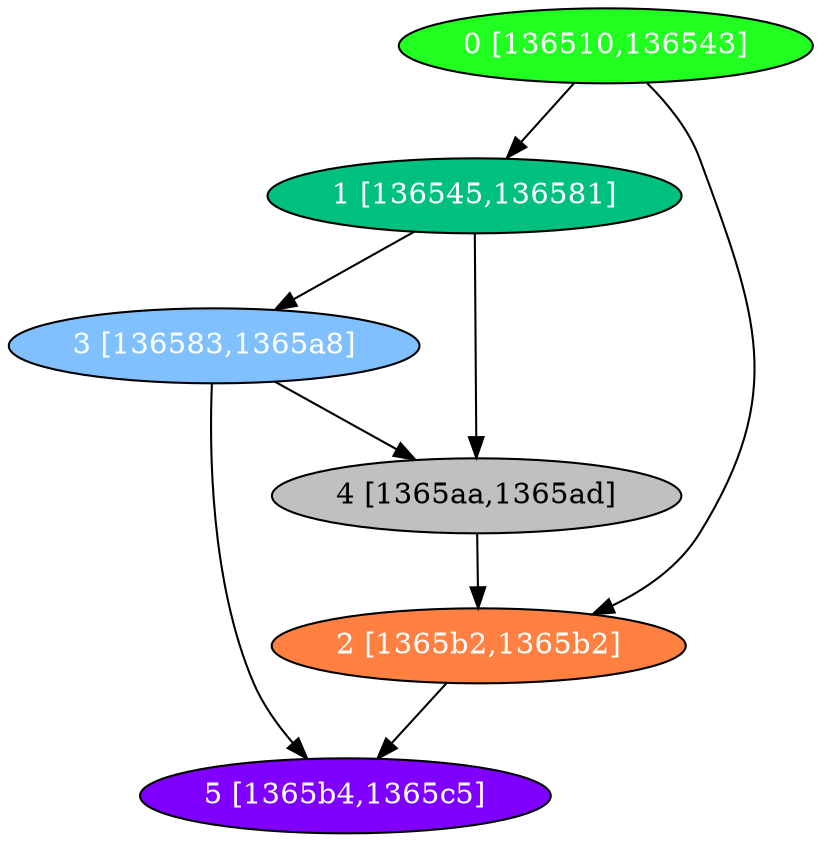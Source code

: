 diGraph libnss3{
	libnss3_0  [style=filled fillcolor="#20FF20" fontcolor="#ffffff" shape=oval label="0 [136510,136543]"]
	libnss3_1  [style=filled fillcolor="#00C080" fontcolor="#ffffff" shape=oval label="1 [136545,136581]"]
	libnss3_2  [style=filled fillcolor="#FF8040" fontcolor="#ffffff" shape=oval label="2 [1365b2,1365b2]"]
	libnss3_3  [style=filled fillcolor="#80C0FF" fontcolor="#ffffff" shape=oval label="3 [136583,1365a8]"]
	libnss3_4  [style=filled fillcolor="#C0C0C0" fontcolor="#000000" shape=oval label="4 [1365aa,1365ad]"]
	libnss3_5  [style=filled fillcolor="#8000FF" fontcolor="#ffffff" shape=oval label="5 [1365b4,1365c5]"]

	libnss3_0 -> libnss3_1
	libnss3_0 -> libnss3_2
	libnss3_1 -> libnss3_3
	libnss3_1 -> libnss3_4
	libnss3_2 -> libnss3_5
	libnss3_3 -> libnss3_4
	libnss3_3 -> libnss3_5
	libnss3_4 -> libnss3_2
}